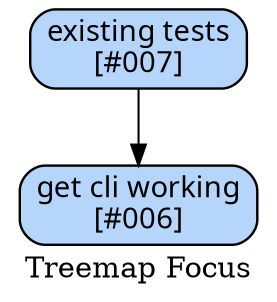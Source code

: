 # created by tan-man on 2013-01-21 01:51:43 UTC

digraph {

/*
  example stmt_list:
    foo -> bar
    biff -> baz

  example node_stmt:
    learn_c [label="learn C somehow"]
*/


#                 blue : fillcolor="#b5d5fb"
#             finished : green
#                green : fillcolor="#79f233"

label="Treemap Focus"

node [label="\N", style="filled", fillcolor="#b5d5fb", fontname="Futura", penwidth="1.1566", shape="Mrecord"]
existing [label="existing tests\n[#007]"]
get [label="get cli working\n[#006]"]
existing -> get
}
